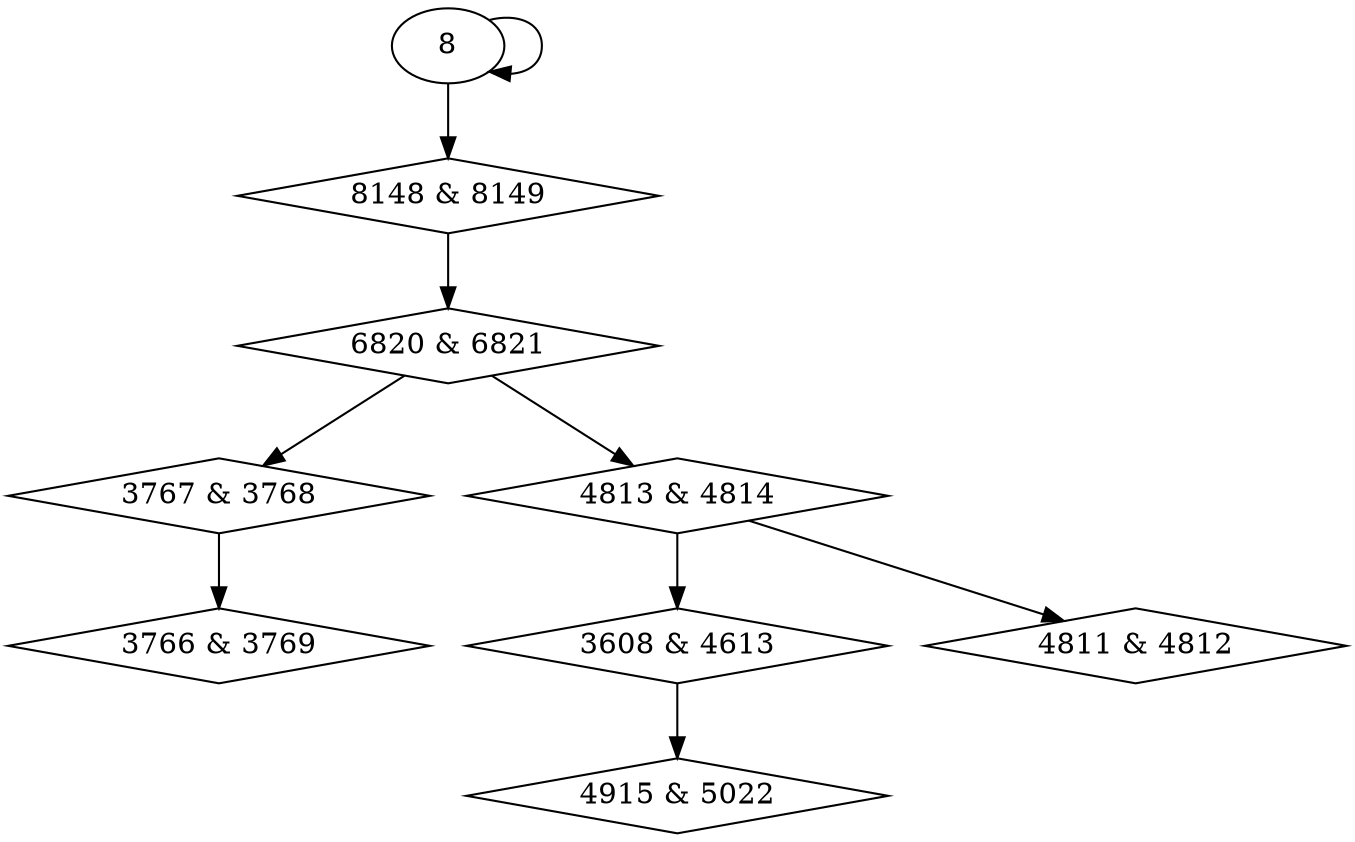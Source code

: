 digraph {
0 [label = "3608 & 4613", shape = diamond];
1 [label = "3766 & 3769", shape = diamond];
2 [label = "3767 & 3768", shape = diamond];
3 [label = "4811 & 4812", shape = diamond];
4 [label = "4813 & 4814", shape = diamond];
5 [label = "4915 & 5022", shape = diamond];
6 [label = "6820 & 6821", shape = diamond];
7 [label = "8148 & 8149", shape = diamond];
4 -> 0;
2 -> 1;
6 -> 2;
4 -> 3;
6 -> 4;
0 -> 5;
7 -> 6;
8 -> 7;
8 -> 8;
}
